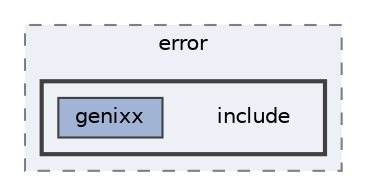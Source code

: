 digraph "lib/error/include"
{
 // LATEX_PDF_SIZE
  bgcolor="transparent";
  edge [fontname=Helvetica,fontsize=10,labelfontname=Helvetica,labelfontsize=10];
  node [fontname=Helvetica,fontsize=10,shape=box,height=0.2,width=0.4];
  compound=true
  subgraph clusterdir_10d26e58304c18eadb892a0e1b7b93de {
    graph [ bgcolor="#edf0f7", pencolor="grey50", label="error", fontname=Helvetica,fontsize=10 style="filled,dashed", URL="dir_10d26e58304c18eadb892a0e1b7b93de.html",tooltip=""]
  subgraph clusterdir_29f8d8dd2276e37dfde1524c7762d0fc {
    graph [ bgcolor="#edf0f7", pencolor="grey25", label="", fontname=Helvetica,fontsize=10 style="filled,bold", URL="dir_29f8d8dd2276e37dfde1524c7762d0fc.html",tooltip=""]
    dir_29f8d8dd2276e37dfde1524c7762d0fc [shape=plaintext, label="include"];
  dir_6eef1a2a90a07263d71c2b8c3d4f6c07 [label="genixx", fillcolor="#a2b4d6", color="grey25", style="filled", URL="dir_6eef1a2a90a07263d71c2b8c3d4f6c07.html",tooltip=""];
  }
  }
}
